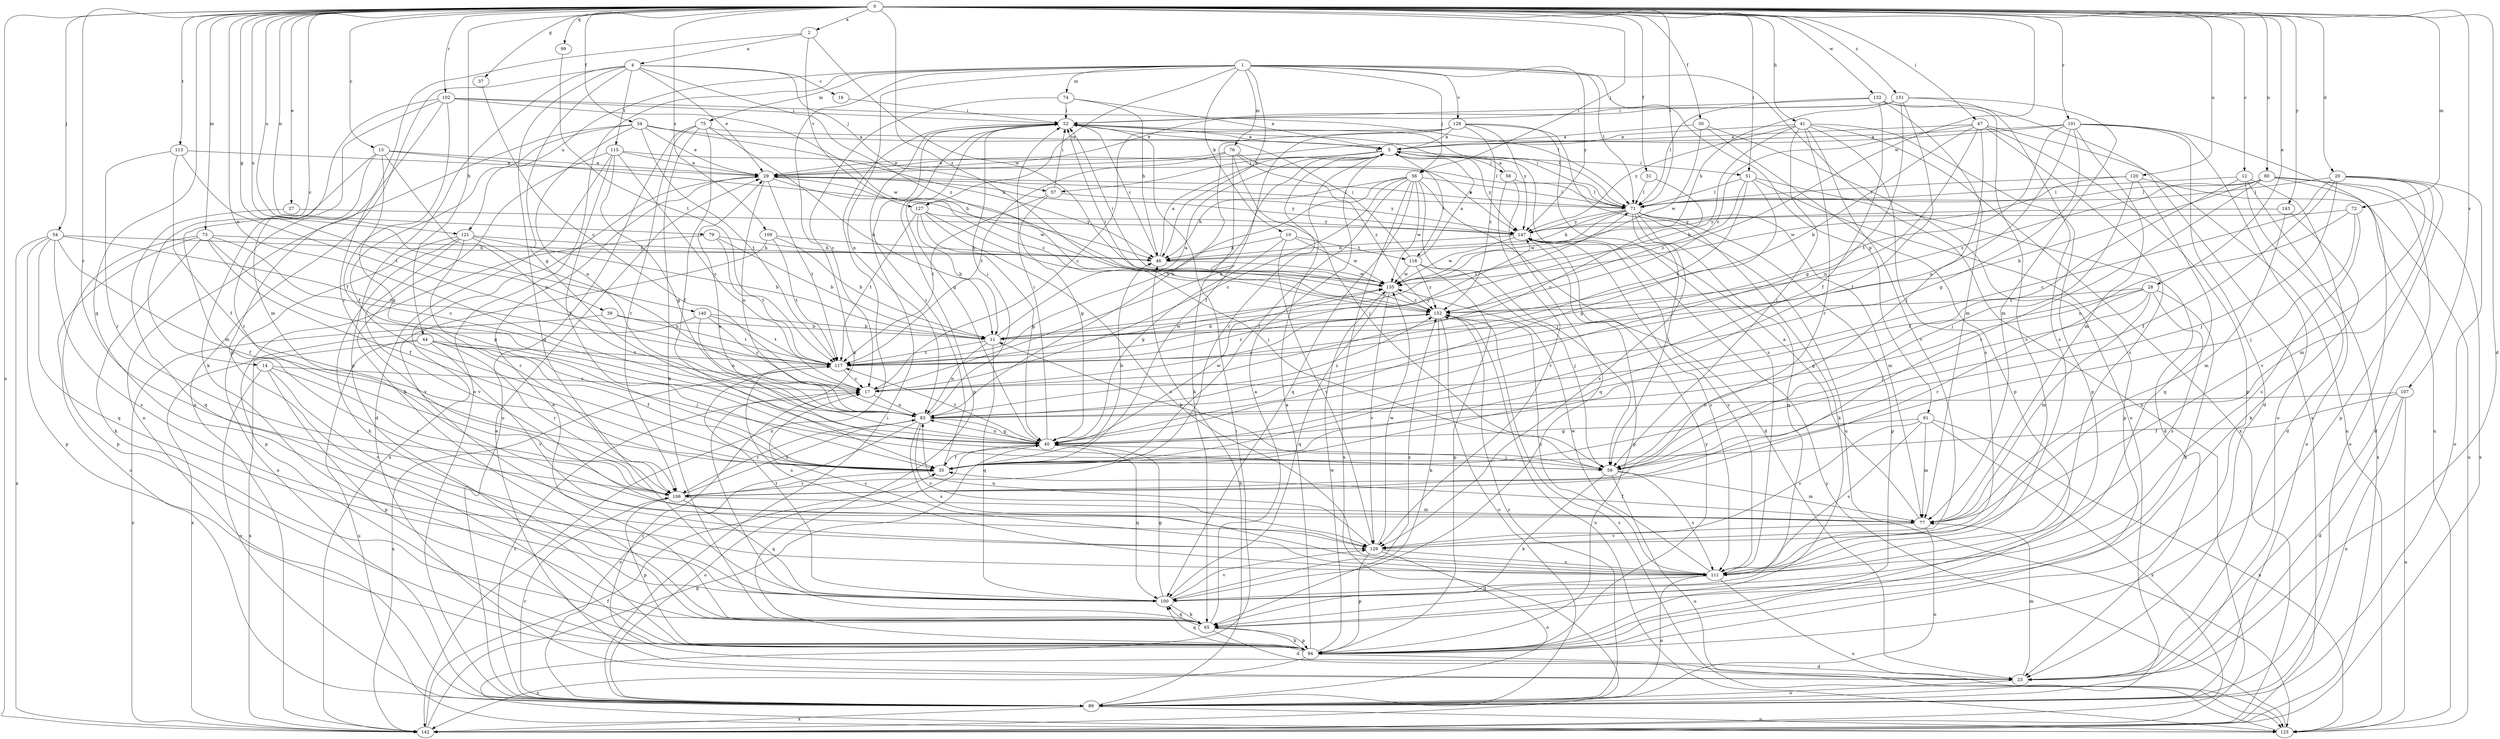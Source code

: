 strict digraph  {
0;
1;
2;
4;
5;
10;
11;
12;
14;
15;
16;
17;
20;
23;
27;
28;
29;
30;
31;
34;
35;
37;
39;
40;
41;
44;
46;
47;
51;
52;
54;
56;
57;
58;
59;
65;
71;
72;
73;
74;
75;
76;
77;
79;
80;
83;
89;
91;
94;
99;
100;
101;
102;
106;
107;
109;
111;
113;
115;
116;
117;
120;
121;
123;
126;
127;
129;
132;
135;
140;
142;
143;
147;
151;
152;
0 -> 2  [label=a];
0 -> 12  [label=c];
0 -> 14  [label=c];
0 -> 15  [label=c];
0 -> 20  [label=d];
0 -> 23  [label=d];
0 -> 27  [label=e];
0 -> 28  [label=e];
0 -> 30  [label=f];
0 -> 31  [label=f];
0 -> 34  [label=f];
0 -> 37  [label=g];
0 -> 39  [label=g];
0 -> 41  [label=h];
0 -> 44  [label=h];
0 -> 47  [label=i];
0 -> 51  [label=i];
0 -> 54  [label=j];
0 -> 56  [label=j];
0 -> 71  [label=l];
0 -> 72  [label=m];
0 -> 73  [label=m];
0 -> 79  [label=n];
0 -> 80  [label=n];
0 -> 83  [label=n];
0 -> 99  [label=q];
0 -> 100  [label=q];
0 -> 101  [label=r];
0 -> 102  [label=r];
0 -> 106  [label=r];
0 -> 107  [label=s];
0 -> 109  [label=s];
0 -> 113  [label=t];
0 -> 120  [label=u];
0 -> 121  [label=u];
0 -> 132  [label=w];
0 -> 135  [label=w];
0 -> 140  [label=x];
0 -> 142  [label=x];
0 -> 143  [label=y];
0 -> 151  [label=z];
0 -> 152  [label=z];
1 -> 10  [label=b];
1 -> 46  [label=h];
1 -> 56  [label=j];
1 -> 65  [label=k];
1 -> 71  [label=l];
1 -> 74  [label=m];
1 -> 75  [label=m];
1 -> 76  [label=m];
1 -> 83  [label=n];
1 -> 89  [label=o];
1 -> 91  [label=p];
1 -> 121  [label=u];
1 -> 126  [label=v];
1 -> 127  [label=v];
1 -> 142  [label=x];
1 -> 147  [label=y];
2 -> 4  [label=a];
2 -> 94  [label=p];
2 -> 127  [label=v];
2 -> 135  [label=w];
4 -> 16  [label=c];
4 -> 29  [label=e];
4 -> 40  [label=g];
4 -> 57  [label=j];
4 -> 94  [label=p];
4 -> 100  [label=q];
4 -> 115  [label=t];
4 -> 142  [label=x];
4 -> 152  [label=z];
5 -> 29  [label=e];
5 -> 51  [label=i];
5 -> 57  [label=j];
5 -> 58  [label=j];
5 -> 106  [label=r];
5 -> 116  [label=t];
5 -> 147  [label=y];
10 -> 40  [label=g];
10 -> 46  [label=h];
10 -> 116  [label=t];
10 -> 129  [label=v];
10 -> 135  [label=w];
11 -> 5  [label=a];
11 -> 71  [label=l];
11 -> 83  [label=n];
11 -> 100  [label=q];
11 -> 117  [label=t];
12 -> 23  [label=d];
12 -> 35  [label=f];
12 -> 71  [label=l];
12 -> 89  [label=o];
12 -> 142  [label=x];
14 -> 17  [label=c];
14 -> 89  [label=o];
14 -> 94  [label=p];
14 -> 106  [label=r];
14 -> 129  [label=v];
15 -> 29  [label=e];
15 -> 40  [label=g];
15 -> 46  [label=h];
15 -> 77  [label=m];
15 -> 83  [label=n];
15 -> 106  [label=r];
16 -> 52  [label=i];
17 -> 5  [label=a];
17 -> 83  [label=n];
17 -> 152  [label=z];
20 -> 17  [label=c];
20 -> 35  [label=f];
20 -> 59  [label=j];
20 -> 71  [label=l];
20 -> 77  [label=m];
20 -> 89  [label=o];
20 -> 94  [label=p];
20 -> 129  [label=v];
23 -> 17  [label=c];
23 -> 29  [label=e];
23 -> 77  [label=m];
23 -> 89  [label=o];
27 -> 100  [label=q];
27 -> 147  [label=y];
28 -> 40  [label=g];
28 -> 59  [label=j];
28 -> 65  [label=k];
28 -> 77  [label=m];
28 -> 106  [label=r];
28 -> 111  [label=s];
28 -> 152  [label=z];
29 -> 71  [label=l];
29 -> 83  [label=n];
29 -> 117  [label=t];
29 -> 135  [label=w];
29 -> 142  [label=x];
29 -> 147  [label=y];
29 -> 152  [label=z];
30 -> 5  [label=a];
30 -> 89  [label=o];
30 -> 94  [label=p];
30 -> 135  [label=w];
31 -> 17  [label=c];
31 -> 71  [label=l];
34 -> 5  [label=a];
34 -> 29  [label=e];
34 -> 35  [label=f];
34 -> 46  [label=h];
34 -> 83  [label=n];
34 -> 89  [label=o];
34 -> 117  [label=t];
35 -> 46  [label=h];
35 -> 52  [label=i];
35 -> 106  [label=r];
37 -> 17  [label=c];
39 -> 11  [label=b];
39 -> 117  [label=t];
39 -> 142  [label=x];
40 -> 35  [label=f];
40 -> 52  [label=i];
40 -> 59  [label=j];
40 -> 83  [label=n];
40 -> 89  [label=o];
40 -> 100  [label=q];
40 -> 117  [label=t];
40 -> 135  [label=w];
41 -> 5  [label=a];
41 -> 11  [label=b];
41 -> 59  [label=j];
41 -> 94  [label=p];
41 -> 106  [label=r];
41 -> 111  [label=s];
41 -> 129  [label=v];
41 -> 142  [label=x];
41 -> 147  [label=y];
44 -> 35  [label=f];
44 -> 59  [label=j];
44 -> 106  [label=r];
44 -> 117  [label=t];
44 -> 123  [label=u];
44 -> 129  [label=v];
44 -> 142  [label=x];
46 -> 5  [label=a];
46 -> 52  [label=i];
46 -> 135  [label=w];
47 -> 5  [label=a];
47 -> 11  [label=b];
47 -> 59  [label=j];
47 -> 83  [label=n];
47 -> 94  [label=p];
47 -> 111  [label=s];
47 -> 123  [label=u];
47 -> 152  [label=z];
51 -> 23  [label=d];
51 -> 40  [label=g];
51 -> 71  [label=l];
51 -> 94  [label=p];
51 -> 117  [label=t];
51 -> 152  [label=z];
52 -> 5  [label=a];
52 -> 40  [label=g];
52 -> 71  [label=l];
52 -> 94  [label=p];
52 -> 142  [label=x];
54 -> 35  [label=f];
54 -> 46  [label=h];
54 -> 94  [label=p];
54 -> 100  [label=q];
54 -> 111  [label=s];
54 -> 117  [label=t];
54 -> 142  [label=x];
56 -> 17  [label=c];
56 -> 23  [label=d];
56 -> 35  [label=f];
56 -> 46  [label=h];
56 -> 59  [label=j];
56 -> 71  [label=l];
56 -> 100  [label=q];
56 -> 117  [label=t];
56 -> 135  [label=w];
56 -> 142  [label=x];
57 -> 40  [label=g];
57 -> 52  [label=i];
57 -> 117  [label=t];
57 -> 147  [label=y];
58 -> 5  [label=a];
58 -> 71  [label=l];
58 -> 100  [label=q];
58 -> 129  [label=v];
59 -> 11  [label=b];
59 -> 29  [label=e];
59 -> 65  [label=k];
59 -> 77  [label=m];
59 -> 111  [label=s];
59 -> 123  [label=u];
65 -> 5  [label=a];
65 -> 23  [label=d];
65 -> 29  [label=e];
65 -> 94  [label=p];
65 -> 100  [label=q];
71 -> 29  [label=e];
71 -> 46  [label=h];
71 -> 52  [label=i];
71 -> 59  [label=j];
71 -> 65  [label=k];
71 -> 77  [label=m];
71 -> 94  [label=p];
71 -> 100  [label=q];
71 -> 129  [label=v];
71 -> 135  [label=w];
71 -> 147  [label=y];
72 -> 59  [label=j];
72 -> 83  [label=n];
72 -> 111  [label=s];
72 -> 147  [label=y];
73 -> 17  [label=c];
73 -> 35  [label=f];
73 -> 40  [label=g];
73 -> 46  [label=h];
73 -> 65  [label=k];
73 -> 89  [label=o];
73 -> 94  [label=p];
74 -> 5  [label=a];
74 -> 17  [label=c];
74 -> 46  [label=h];
74 -> 52  [label=i];
75 -> 5  [label=a];
75 -> 11  [label=b];
75 -> 35  [label=f];
75 -> 65  [label=k];
75 -> 89  [label=o];
75 -> 106  [label=r];
76 -> 29  [label=e];
76 -> 59  [label=j];
76 -> 65  [label=k];
76 -> 117  [label=t];
76 -> 147  [label=y];
76 -> 152  [label=z];
77 -> 5  [label=a];
77 -> 35  [label=f];
77 -> 89  [label=o];
77 -> 129  [label=v];
79 -> 11  [label=b];
79 -> 46  [label=h];
79 -> 94  [label=p];
79 -> 117  [label=t];
80 -> 11  [label=b];
80 -> 23  [label=d];
80 -> 71  [label=l];
80 -> 89  [label=o];
80 -> 106  [label=r];
80 -> 142  [label=x];
80 -> 152  [label=z];
83 -> 40  [label=g];
83 -> 52  [label=i];
83 -> 89  [label=o];
83 -> 106  [label=r];
83 -> 111  [label=s];
83 -> 129  [label=v];
83 -> 152  [label=z];
89 -> 17  [label=c];
89 -> 46  [label=h];
89 -> 52  [label=i];
89 -> 106  [label=r];
89 -> 123  [label=u];
89 -> 142  [label=x];
89 -> 152  [label=z];
91 -> 40  [label=g];
91 -> 77  [label=m];
91 -> 111  [label=s];
91 -> 123  [label=u];
91 -> 129  [label=v];
91 -> 142  [label=x];
94 -> 5  [label=a];
94 -> 23  [label=d];
94 -> 65  [label=k];
94 -> 100  [label=q];
94 -> 135  [label=w];
94 -> 142  [label=x];
94 -> 147  [label=y];
99 -> 117  [label=t];
100 -> 40  [label=g];
100 -> 65  [label=k];
100 -> 117  [label=t];
100 -> 129  [label=v];
100 -> 152  [label=z];
101 -> 5  [label=a];
101 -> 23  [label=d];
101 -> 29  [label=e];
101 -> 40  [label=g];
101 -> 77  [label=m];
101 -> 83  [label=n];
101 -> 89  [label=o];
101 -> 117  [label=t];
101 -> 123  [label=u];
102 -> 35  [label=f];
102 -> 52  [label=i];
102 -> 65  [label=k];
102 -> 71  [label=l];
102 -> 77  [label=m];
102 -> 106  [label=r];
102 -> 135  [label=w];
106 -> 77  [label=m];
106 -> 83  [label=n];
106 -> 94  [label=p];
106 -> 100  [label=q];
107 -> 23  [label=d];
107 -> 35  [label=f];
107 -> 83  [label=n];
107 -> 89  [label=o];
107 -> 123  [label=u];
109 -> 11  [label=b];
109 -> 46  [label=h];
109 -> 117  [label=t];
109 -> 129  [label=v];
111 -> 17  [label=c];
111 -> 89  [label=o];
111 -> 100  [label=q];
111 -> 123  [label=u];
111 -> 135  [label=w];
111 -> 147  [label=y];
111 -> 152  [label=z];
113 -> 29  [label=e];
113 -> 35  [label=f];
113 -> 106  [label=r];
113 -> 117  [label=t];
115 -> 17  [label=c];
115 -> 23  [label=d];
115 -> 29  [label=e];
115 -> 35  [label=f];
115 -> 40  [label=g];
115 -> 65  [label=k];
115 -> 71  [label=l];
116 -> 5  [label=a];
116 -> 52  [label=i];
116 -> 59  [label=j];
116 -> 94  [label=p];
116 -> 135  [label=w];
116 -> 152  [label=z];
117 -> 17  [label=c];
117 -> 111  [label=s];
117 -> 135  [label=w];
117 -> 142  [label=x];
117 -> 147  [label=y];
117 -> 152  [label=z];
120 -> 59  [label=j];
120 -> 71  [label=l];
120 -> 100  [label=q];
120 -> 123  [label=u];
120 -> 135  [label=w];
121 -> 11  [label=b];
121 -> 46  [label=h];
121 -> 65  [label=k];
121 -> 83  [label=n];
121 -> 89  [label=o];
121 -> 106  [label=r];
121 -> 129  [label=v];
123 -> 52  [label=i];
123 -> 147  [label=y];
123 -> 152  [label=z];
126 -> 5  [label=a];
126 -> 17  [label=c];
126 -> 35  [label=f];
126 -> 83  [label=n];
126 -> 111  [label=s];
126 -> 123  [label=u];
126 -> 147  [label=y];
126 -> 152  [label=z];
127 -> 11  [label=b];
127 -> 40  [label=g];
127 -> 59  [label=j];
127 -> 111  [label=s];
127 -> 117  [label=t];
127 -> 147  [label=y];
129 -> 83  [label=n];
129 -> 89  [label=o];
129 -> 94  [label=p];
129 -> 111  [label=s];
129 -> 135  [label=w];
132 -> 35  [label=f];
132 -> 52  [label=i];
132 -> 71  [label=l];
132 -> 77  [label=m];
132 -> 111  [label=s];
132 -> 142  [label=x];
135 -> 52  [label=i];
135 -> 100  [label=q];
135 -> 129  [label=v];
135 -> 152  [label=z];
140 -> 11  [label=b];
140 -> 17  [label=c];
140 -> 83  [label=n];
140 -> 117  [label=t];
140 -> 142  [label=x];
142 -> 35  [label=f];
142 -> 40  [label=g];
143 -> 65  [label=k];
143 -> 77  [label=m];
143 -> 147  [label=y];
147 -> 46  [label=h];
147 -> 94  [label=p];
147 -> 111  [label=s];
147 -> 135  [label=w];
151 -> 29  [label=e];
151 -> 35  [label=f];
151 -> 40  [label=g];
151 -> 46  [label=h];
151 -> 52  [label=i];
151 -> 77  [label=m];
151 -> 111  [label=s];
152 -> 11  [label=b];
152 -> 52  [label=i];
152 -> 65  [label=k];
152 -> 89  [label=o];
152 -> 123  [label=u];
}
